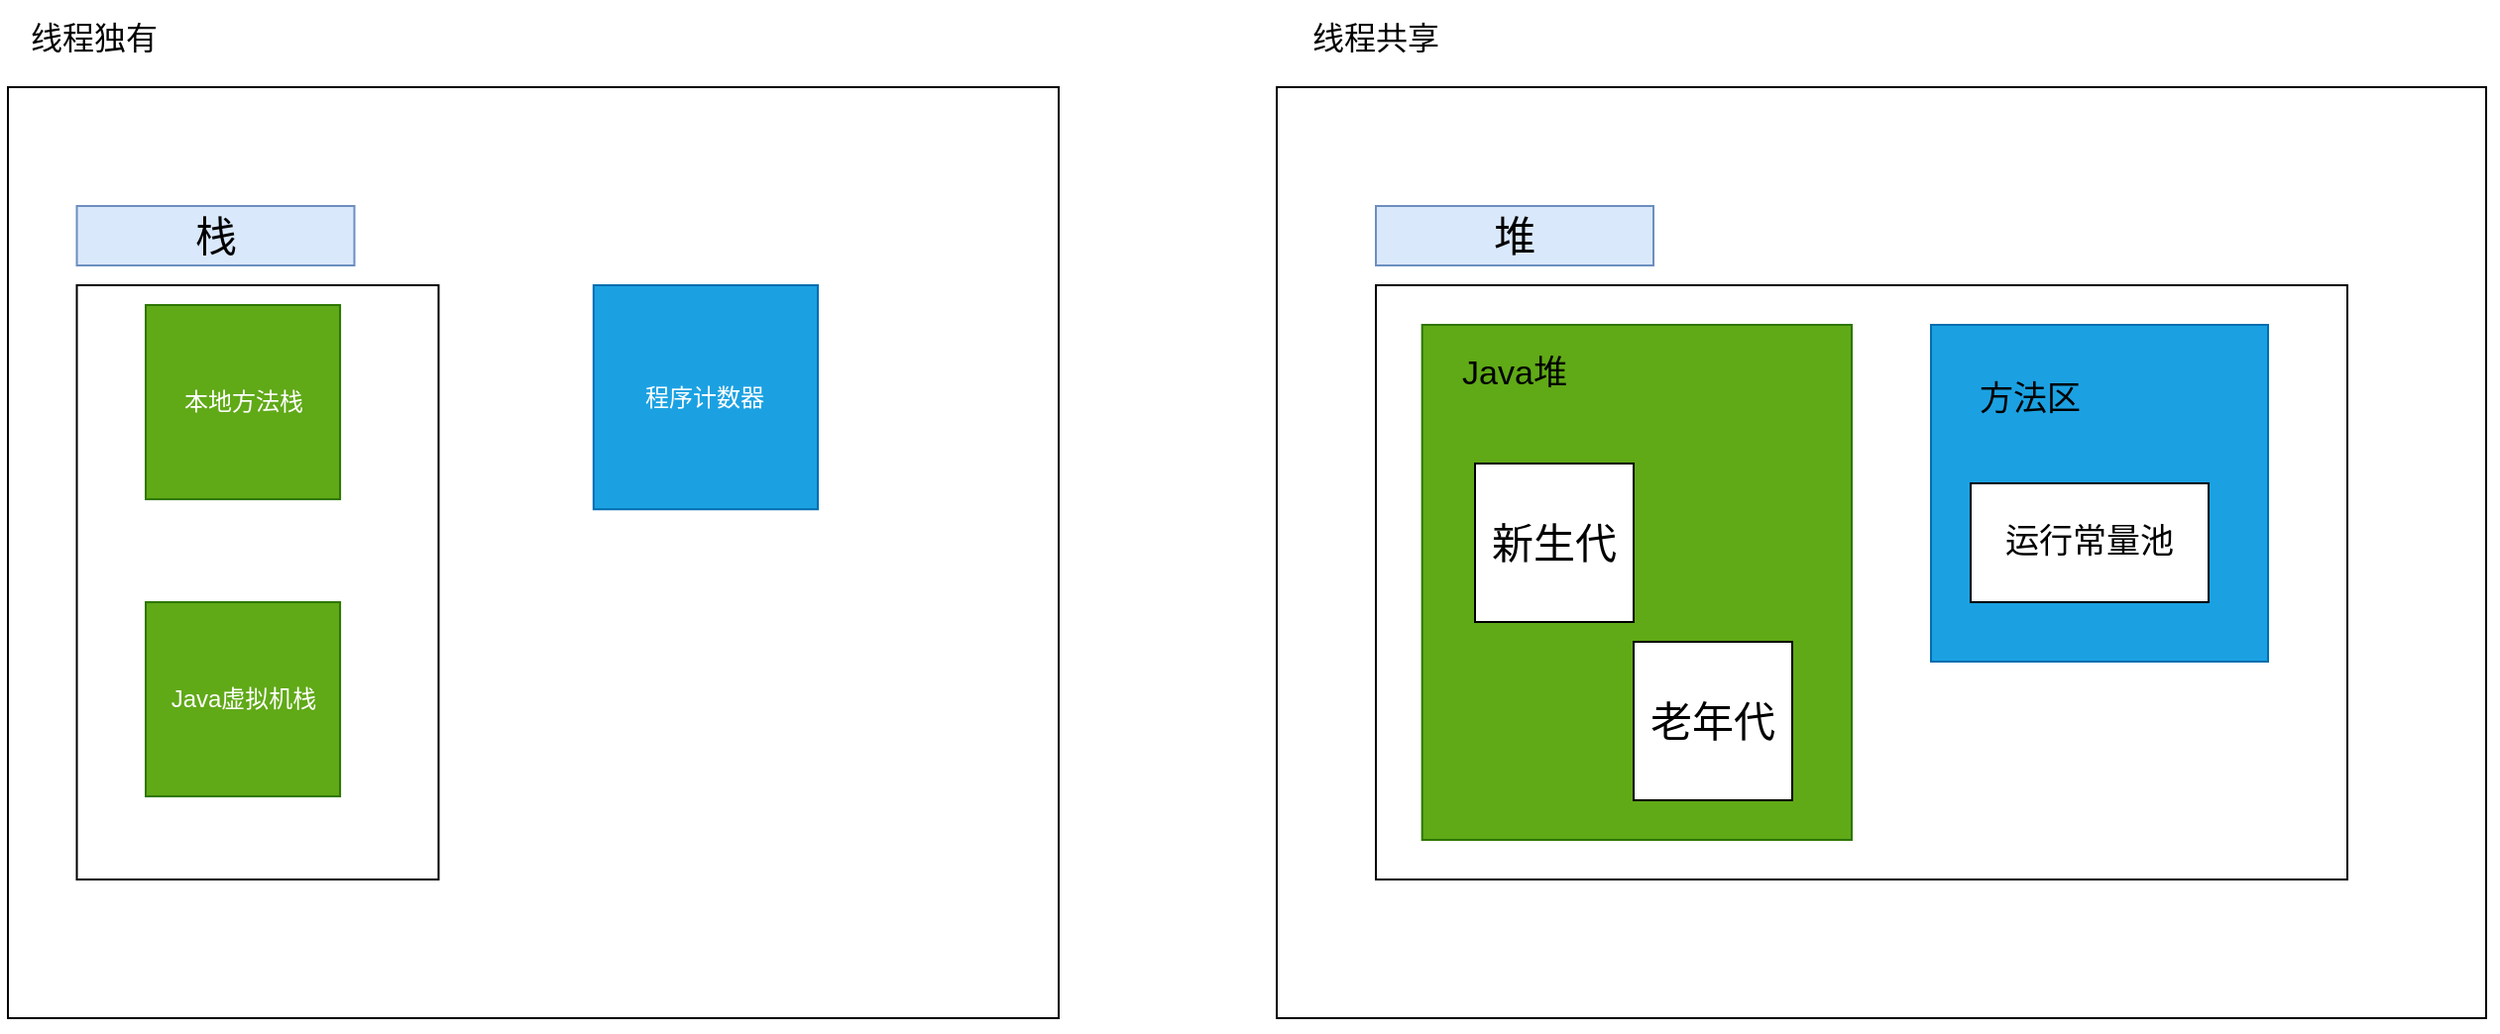 <mxfile version="20.3.0" type="device"><diagram id="dI2XfC9oQUaFgs5exKVy" name="第 1 页"><mxGraphModel dx="1673" dy="1018" grid="1" gridSize="10" guides="1" tooltips="1" connect="1" arrows="1" fold="1" page="1" pageScale="1" pageWidth="80000" pageHeight="200000" math="0" shadow="0"><root><mxCell id="0"/><mxCell id="1" parent="0"/><mxCell id="JY4hhfZIU59JsafHIvtm-11" value="" style="group;align=center;" vertex="1" connectable="0" parent="1"><mxGeometry x="110" y="110" width="530" height="510" as="geometry"/></mxCell><mxCell id="JY4hhfZIU59JsafHIvtm-1" value="" style="rounded=0;whiteSpace=wrap;html=1;" vertex="1" parent="JY4hhfZIU59JsafHIvtm-11"><mxGeometry y="40" width="530.0" height="470" as="geometry"/></mxCell><mxCell id="JY4hhfZIU59JsafHIvtm-9" value="程序计数器" style="whiteSpace=wrap;html=1;aspect=fixed;fillColor=#1ba1e2;fontColor=#ffffff;strokeColor=#006EAF;" vertex="1" parent="JY4hhfZIU59JsafHIvtm-11"><mxGeometry x="295.41" y="140" width="113.115" height="113.115" as="geometry"/></mxCell><mxCell id="JY4hhfZIU59JsafHIvtm-10" value="&lt;font style=&quot;font-size: 16px;&quot;&gt;线程独有&lt;/font&gt;" style="text;html=1;strokeColor=none;fillColor=none;align=center;verticalAlign=middle;whiteSpace=wrap;rounded=1;glass=1;shadow=1;sketch=1;" vertex="1" parent="JY4hhfZIU59JsafHIvtm-11"><mxGeometry width="86.885" height="30" as="geometry"/></mxCell><mxCell id="JY4hhfZIU59JsafHIvtm-26" value="&lt;span style=&quot;font-size: 21px;&quot;&gt;栈&lt;/span&gt;" style="text;html=1;strokeColor=#6c8ebf;fillColor=#dae8fc;align=center;verticalAlign=middle;whiteSpace=wrap;rounded=0;" vertex="1" parent="JY4hhfZIU59JsafHIvtm-11"><mxGeometry x="34.753" y="100" width="140" height="30" as="geometry"/></mxCell><mxCell id="JY4hhfZIU59JsafHIvtm-5" value="" style="whiteSpace=wrap;html=1;" vertex="1" parent="JY4hhfZIU59JsafHIvtm-11"><mxGeometry x="34.754" y="140" width="182.459" height="300" as="geometry"/></mxCell><mxCell id="JY4hhfZIU59JsafHIvtm-3" value="Java虚拟机栈" style="whiteSpace=wrap;html=1;aspect=fixed;fillColor=#60a917;fontColor=#ffffff;strokeColor=#2D7600;" vertex="1" parent="JY4hhfZIU59JsafHIvtm-11"><mxGeometry x="69.508" y="300" width="98.033" height="98.033" as="geometry"/></mxCell><mxCell id="JY4hhfZIU59JsafHIvtm-4" value="本地方法栈" style="whiteSpace=wrap;html=1;aspect=fixed;fillColor=#60a917;fontColor=#ffffff;strokeColor=#2D7600;" vertex="1" parent="JY4hhfZIU59JsafHIvtm-11"><mxGeometry x="69.508" y="150" width="98.033" height="98.033" as="geometry"/></mxCell><mxCell id="JY4hhfZIU59JsafHIvtm-12" value="" style="group;rounded=1;glass=1;shadow=1;sketch=1;" vertex="1" connectable="0" parent="1"><mxGeometry x="750" y="110" width="610" height="510" as="geometry"/></mxCell><mxCell id="JY4hhfZIU59JsafHIvtm-13" value="" style="rounded=0;whiteSpace=wrap;html=1;" vertex="1" parent="JY4hhfZIU59JsafHIvtm-12"><mxGeometry y="40" width="610" height="470" as="geometry"/></mxCell><mxCell id="JY4hhfZIU59JsafHIvtm-20" value="&lt;font style=&quot;font-size: 16px;&quot;&gt;线程共享&lt;/font&gt;" style="text;html=1;strokeColor=none;fillColor=none;align=center;verticalAlign=middle;whiteSpace=wrap;rounded=0;" vertex="1" parent="JY4hhfZIU59JsafHIvtm-12"><mxGeometry width="100" height="30" as="geometry"/></mxCell><mxCell id="JY4hhfZIU59JsafHIvtm-14" value="" style="group" vertex="1" connectable="0" parent="JY4hhfZIU59JsafHIvtm-12"><mxGeometry x="50" y="100" width="490" height="340" as="geometry"/></mxCell><mxCell id="JY4hhfZIU59JsafHIvtm-15" value="" style="whiteSpace=wrap;html=1;" vertex="1" parent="JY4hhfZIU59JsafHIvtm-14"><mxGeometry y="40" width="490.0" height="300" as="geometry"/></mxCell><mxCell id="JY4hhfZIU59JsafHIvtm-16" value="" style="whiteSpace=wrap;html=1;aspect=fixed;fillColor=#1ba1e2;fontColor=#ffffff;strokeColor=#006EAF;" vertex="1" parent="JY4hhfZIU59JsafHIvtm-14"><mxGeometry x="280" y="60" width="170" height="170" as="geometry"/></mxCell><mxCell id="JY4hhfZIU59JsafHIvtm-17" value="" style="whiteSpace=wrap;html=1;fillColor=#60a917;strokeColor=#2D7600;fontColor=#ffffff;" vertex="1" parent="JY4hhfZIU59JsafHIvtm-14"><mxGeometry x="23.33" y="60" width="216.67" height="260" as="geometry"/></mxCell><mxCell id="JY4hhfZIU59JsafHIvtm-21" value="&lt;font style=&quot;font-size: 17px;&quot;&gt;Java堆&lt;/font&gt;" style="text;html=1;strokeColor=none;fillColor=none;align=center;verticalAlign=middle;whiteSpace=wrap;rounded=0;fontSize=16;" vertex="1" parent="JY4hhfZIU59JsafHIvtm-14"><mxGeometry x="40" y="70" width="60" height="30" as="geometry"/></mxCell><mxCell id="JY4hhfZIU59JsafHIvtm-22" value="新生代" style="whiteSpace=wrap;html=1;aspect=fixed;fontSize=21;" vertex="1" parent="JY4hhfZIU59JsafHIvtm-14"><mxGeometry x="50" y="130" width="80" height="80" as="geometry"/></mxCell><mxCell id="JY4hhfZIU59JsafHIvtm-23" value="老年代" style="whiteSpace=wrap;html=1;aspect=fixed;fontSize=21;" vertex="1" parent="JY4hhfZIU59JsafHIvtm-14"><mxGeometry x="130" y="220" width="80" height="80" as="geometry"/></mxCell><mxCell id="JY4hhfZIU59JsafHIvtm-24" value="&lt;font style=&quot;font-size: 17px;&quot;&gt;方法区&lt;/font&gt;" style="text;html=1;strokeColor=none;fillColor=none;align=center;verticalAlign=middle;whiteSpace=wrap;rounded=0;fontSize=21;" vertex="1" parent="JY4hhfZIU59JsafHIvtm-14"><mxGeometry x="300" y="80" width="60" height="30" as="geometry"/></mxCell><mxCell id="JY4hhfZIU59JsafHIvtm-25" value="运行常量池" style="rounded=0;whiteSpace=wrap;html=1;fontSize=17;" vertex="1" parent="JY4hhfZIU59JsafHIvtm-14"><mxGeometry x="300" y="140" width="120" height="60" as="geometry"/></mxCell><mxCell id="JY4hhfZIU59JsafHIvtm-18" value="&lt;font style=&quot;font-size: 21px;&quot;&gt;堆&lt;/font&gt;" style="text;html=1;strokeColor=#6c8ebf;fillColor=#dae8fc;align=center;verticalAlign=middle;whiteSpace=wrap;rounded=0;" vertex="1" parent="JY4hhfZIU59JsafHIvtm-12"><mxGeometry x="50.003" y="100" width="140" height="30" as="geometry"/></mxCell></root></mxGraphModel></diagram></mxfile>
